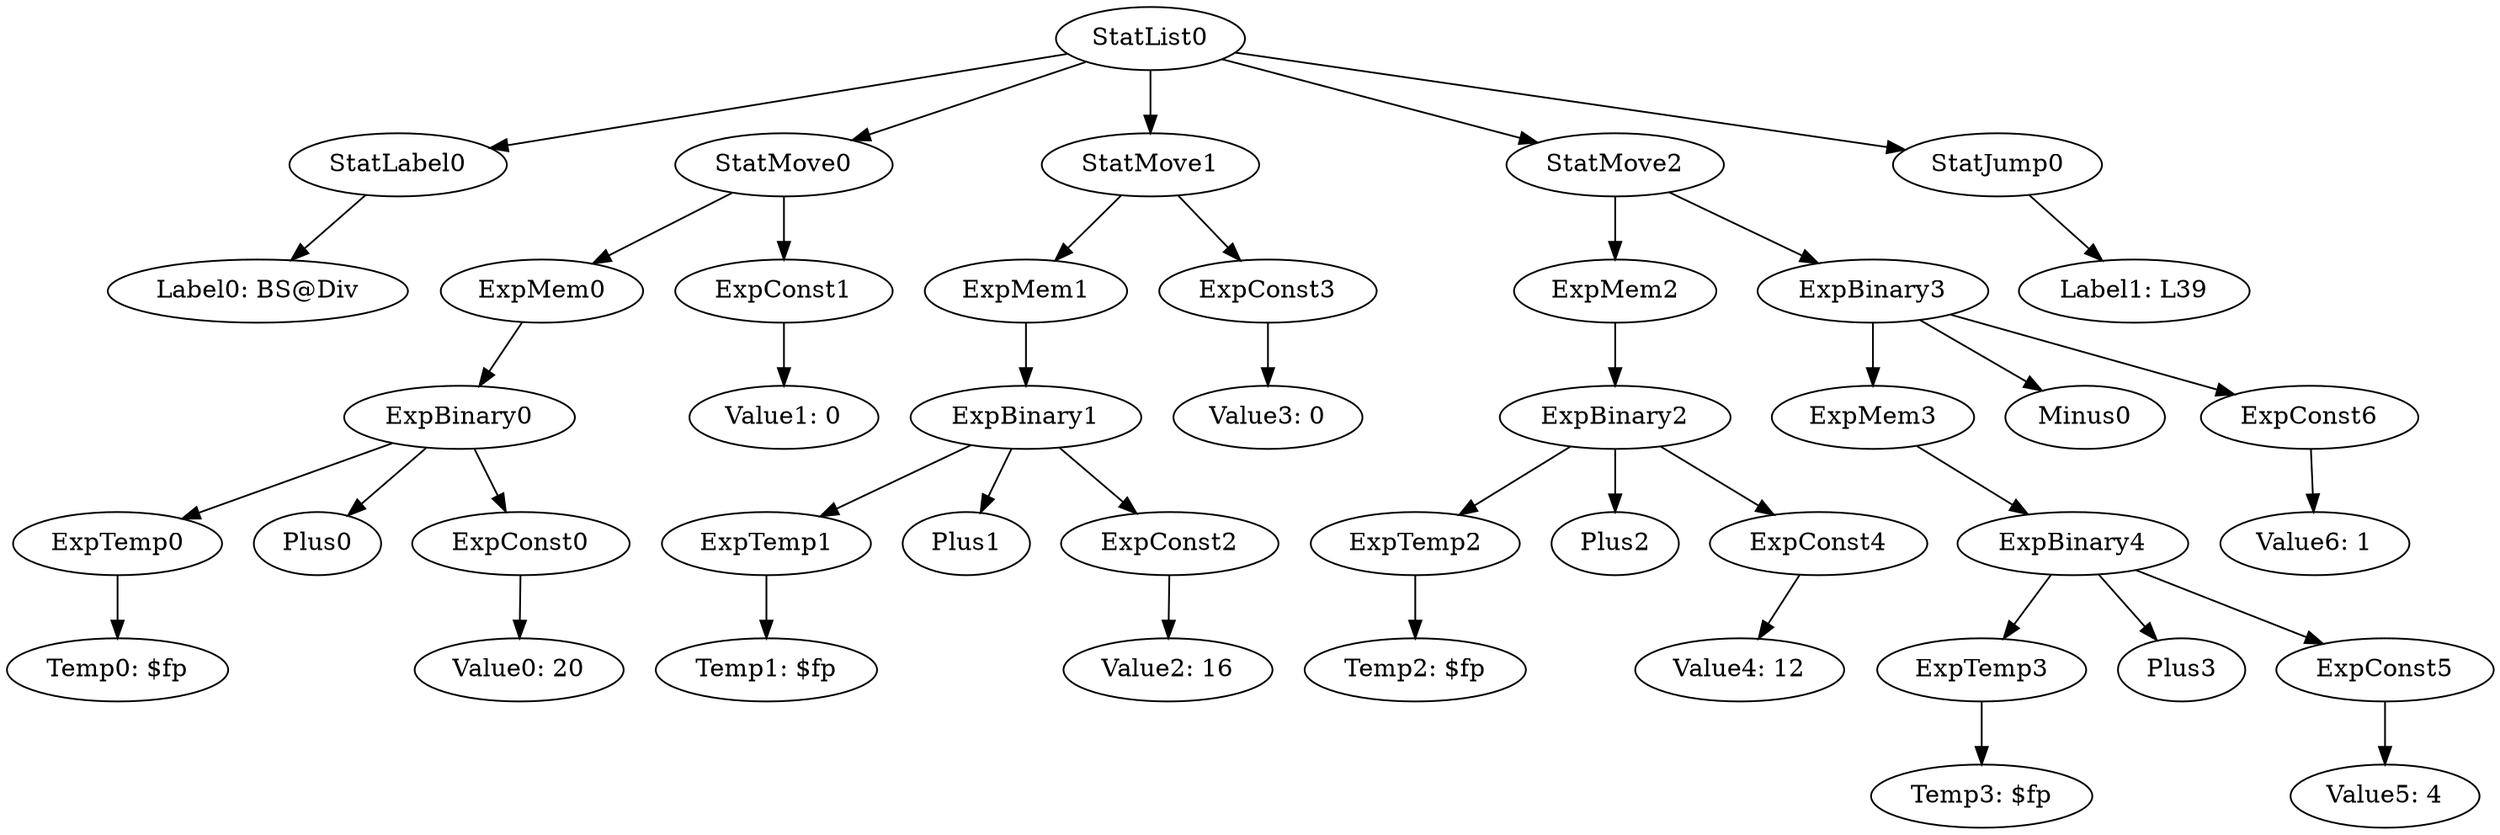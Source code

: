 digraph {
	ordering = out;
	ExpConst6 -> "Value6: 1";
	ExpMem3 -> ExpBinary4;
	ExpTemp1 -> "Temp1: $fp";
	ExpBinary1 -> ExpTemp1;
	ExpBinary1 -> Plus1;
	ExpBinary1 -> ExpConst2;
	ExpMem0 -> ExpBinary0;
	ExpConst1 -> "Value1: 0";
	StatMove1 -> ExpMem1;
	StatMove1 -> ExpConst3;
	ExpConst0 -> "Value0: 20";
	ExpMem1 -> ExpBinary1;
	StatLabel0 -> "Label0: BS@Div";
	ExpBinary3 -> ExpMem3;
	ExpBinary3 -> Minus0;
	ExpBinary3 -> ExpConst6;
	ExpConst5 -> "Value5: 4";
	StatList0 -> StatLabel0;
	StatList0 -> StatMove0;
	StatList0 -> StatMove1;
	StatList0 -> StatMove2;
	StatList0 -> StatJump0;
	ExpTemp0 -> "Temp0: $fp";
	StatJump0 -> "Label1: L39";
	ExpMem2 -> ExpBinary2;
	StatMove0 -> ExpMem0;
	StatMove0 -> ExpConst1;
	ExpBinary0 -> ExpTemp0;
	ExpBinary0 -> Plus0;
	ExpBinary0 -> ExpConst0;
	ExpConst2 -> "Value2: 16";
	ExpConst3 -> "Value3: 0";
	ExpTemp2 -> "Temp2: $fp";
	StatMove2 -> ExpMem2;
	StatMove2 -> ExpBinary3;
	ExpBinary2 -> ExpTemp2;
	ExpBinary2 -> Plus2;
	ExpBinary2 -> ExpConst4;
	ExpConst4 -> "Value4: 12";
	ExpTemp3 -> "Temp3: $fp";
	ExpBinary4 -> ExpTemp3;
	ExpBinary4 -> Plus3;
	ExpBinary4 -> ExpConst5;
}

